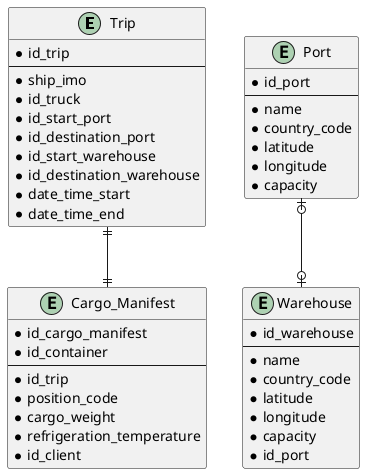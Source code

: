 @startuml
'https://plantuml.com/class-diagram

entity Trip {
* id_trip
--
* ship_imo
* id_truck
* id_start_port
* id_destination_port
* id_start_warehouse
* id_destination_warehouse
* date_time_start
* date_time_end
}

entity Cargo_Manifest {
* id_cargo_manifest
* id_container
--
* id_trip
* position_code
* cargo_weight
* refrigeration_temperature
* id_client
}

entity Port {
* id_port
--
* name
* country_code
* latitude
* longitude
* capacity
}

entity Warehouse {
* id_warehouse
--
* name
* country_code
* latitude
* longitude
* capacity
* id_port
}

Port |o--o| Warehouse
Trip ||--|| Cargo_Manifest

@enduml